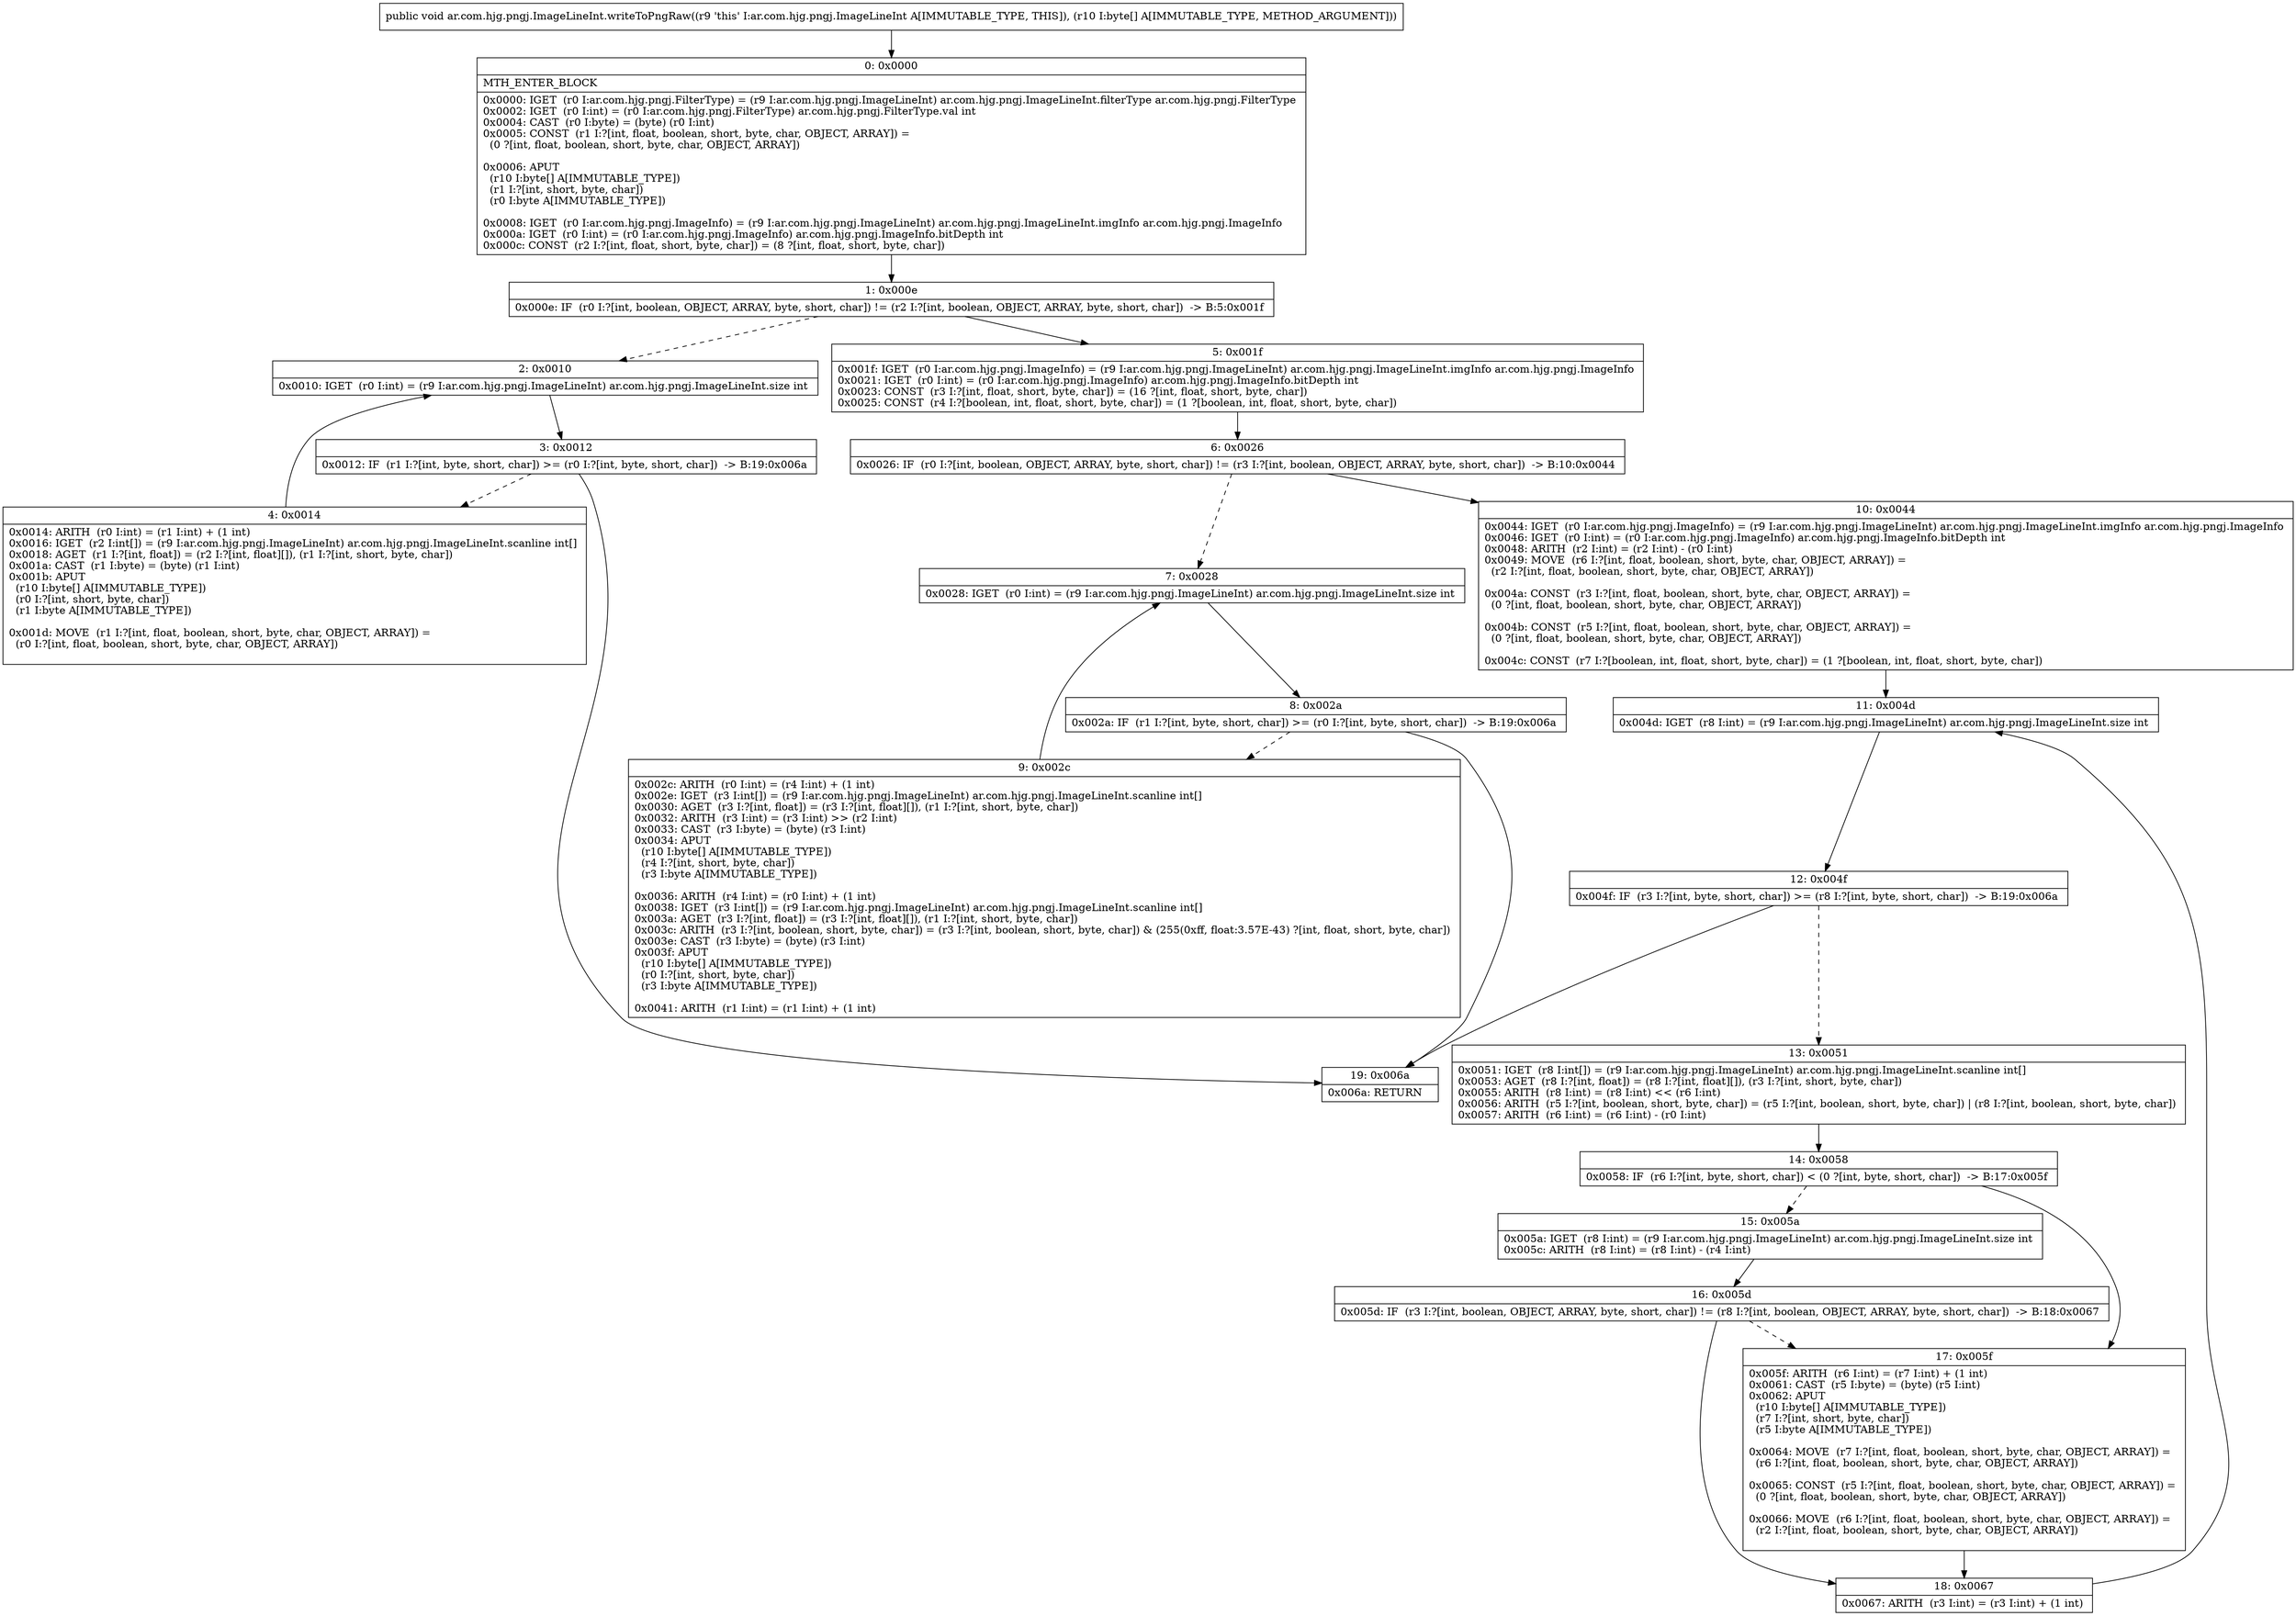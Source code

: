 digraph "CFG forar.com.hjg.pngj.ImageLineInt.writeToPngRaw([B)V" {
Node_0 [shape=record,label="{0\:\ 0x0000|MTH_ENTER_BLOCK\l|0x0000: IGET  (r0 I:ar.com.hjg.pngj.FilterType) = (r9 I:ar.com.hjg.pngj.ImageLineInt) ar.com.hjg.pngj.ImageLineInt.filterType ar.com.hjg.pngj.FilterType \l0x0002: IGET  (r0 I:int) = (r0 I:ar.com.hjg.pngj.FilterType) ar.com.hjg.pngj.FilterType.val int \l0x0004: CAST  (r0 I:byte) = (byte) (r0 I:int) \l0x0005: CONST  (r1 I:?[int, float, boolean, short, byte, char, OBJECT, ARRAY]) = \l  (0 ?[int, float, boolean, short, byte, char, OBJECT, ARRAY])\l \l0x0006: APUT  \l  (r10 I:byte[] A[IMMUTABLE_TYPE])\l  (r1 I:?[int, short, byte, char])\l  (r0 I:byte A[IMMUTABLE_TYPE])\l \l0x0008: IGET  (r0 I:ar.com.hjg.pngj.ImageInfo) = (r9 I:ar.com.hjg.pngj.ImageLineInt) ar.com.hjg.pngj.ImageLineInt.imgInfo ar.com.hjg.pngj.ImageInfo \l0x000a: IGET  (r0 I:int) = (r0 I:ar.com.hjg.pngj.ImageInfo) ar.com.hjg.pngj.ImageInfo.bitDepth int \l0x000c: CONST  (r2 I:?[int, float, short, byte, char]) = (8 ?[int, float, short, byte, char]) \l}"];
Node_1 [shape=record,label="{1\:\ 0x000e|0x000e: IF  (r0 I:?[int, boolean, OBJECT, ARRAY, byte, short, char]) != (r2 I:?[int, boolean, OBJECT, ARRAY, byte, short, char])  \-\> B:5:0x001f \l}"];
Node_2 [shape=record,label="{2\:\ 0x0010|0x0010: IGET  (r0 I:int) = (r9 I:ar.com.hjg.pngj.ImageLineInt) ar.com.hjg.pngj.ImageLineInt.size int \l}"];
Node_3 [shape=record,label="{3\:\ 0x0012|0x0012: IF  (r1 I:?[int, byte, short, char]) \>= (r0 I:?[int, byte, short, char])  \-\> B:19:0x006a \l}"];
Node_4 [shape=record,label="{4\:\ 0x0014|0x0014: ARITH  (r0 I:int) = (r1 I:int) + (1 int) \l0x0016: IGET  (r2 I:int[]) = (r9 I:ar.com.hjg.pngj.ImageLineInt) ar.com.hjg.pngj.ImageLineInt.scanline int[] \l0x0018: AGET  (r1 I:?[int, float]) = (r2 I:?[int, float][]), (r1 I:?[int, short, byte, char]) \l0x001a: CAST  (r1 I:byte) = (byte) (r1 I:int) \l0x001b: APUT  \l  (r10 I:byte[] A[IMMUTABLE_TYPE])\l  (r0 I:?[int, short, byte, char])\l  (r1 I:byte A[IMMUTABLE_TYPE])\l \l0x001d: MOVE  (r1 I:?[int, float, boolean, short, byte, char, OBJECT, ARRAY]) = \l  (r0 I:?[int, float, boolean, short, byte, char, OBJECT, ARRAY])\l \l}"];
Node_5 [shape=record,label="{5\:\ 0x001f|0x001f: IGET  (r0 I:ar.com.hjg.pngj.ImageInfo) = (r9 I:ar.com.hjg.pngj.ImageLineInt) ar.com.hjg.pngj.ImageLineInt.imgInfo ar.com.hjg.pngj.ImageInfo \l0x0021: IGET  (r0 I:int) = (r0 I:ar.com.hjg.pngj.ImageInfo) ar.com.hjg.pngj.ImageInfo.bitDepth int \l0x0023: CONST  (r3 I:?[int, float, short, byte, char]) = (16 ?[int, float, short, byte, char]) \l0x0025: CONST  (r4 I:?[boolean, int, float, short, byte, char]) = (1 ?[boolean, int, float, short, byte, char]) \l}"];
Node_6 [shape=record,label="{6\:\ 0x0026|0x0026: IF  (r0 I:?[int, boolean, OBJECT, ARRAY, byte, short, char]) != (r3 I:?[int, boolean, OBJECT, ARRAY, byte, short, char])  \-\> B:10:0x0044 \l}"];
Node_7 [shape=record,label="{7\:\ 0x0028|0x0028: IGET  (r0 I:int) = (r9 I:ar.com.hjg.pngj.ImageLineInt) ar.com.hjg.pngj.ImageLineInt.size int \l}"];
Node_8 [shape=record,label="{8\:\ 0x002a|0x002a: IF  (r1 I:?[int, byte, short, char]) \>= (r0 I:?[int, byte, short, char])  \-\> B:19:0x006a \l}"];
Node_9 [shape=record,label="{9\:\ 0x002c|0x002c: ARITH  (r0 I:int) = (r4 I:int) + (1 int) \l0x002e: IGET  (r3 I:int[]) = (r9 I:ar.com.hjg.pngj.ImageLineInt) ar.com.hjg.pngj.ImageLineInt.scanline int[] \l0x0030: AGET  (r3 I:?[int, float]) = (r3 I:?[int, float][]), (r1 I:?[int, short, byte, char]) \l0x0032: ARITH  (r3 I:int) = (r3 I:int) \>\> (r2 I:int) \l0x0033: CAST  (r3 I:byte) = (byte) (r3 I:int) \l0x0034: APUT  \l  (r10 I:byte[] A[IMMUTABLE_TYPE])\l  (r4 I:?[int, short, byte, char])\l  (r3 I:byte A[IMMUTABLE_TYPE])\l \l0x0036: ARITH  (r4 I:int) = (r0 I:int) + (1 int) \l0x0038: IGET  (r3 I:int[]) = (r9 I:ar.com.hjg.pngj.ImageLineInt) ar.com.hjg.pngj.ImageLineInt.scanline int[] \l0x003a: AGET  (r3 I:?[int, float]) = (r3 I:?[int, float][]), (r1 I:?[int, short, byte, char]) \l0x003c: ARITH  (r3 I:?[int, boolean, short, byte, char]) = (r3 I:?[int, boolean, short, byte, char]) & (255(0xff, float:3.57E\-43) ?[int, float, short, byte, char]) \l0x003e: CAST  (r3 I:byte) = (byte) (r3 I:int) \l0x003f: APUT  \l  (r10 I:byte[] A[IMMUTABLE_TYPE])\l  (r0 I:?[int, short, byte, char])\l  (r3 I:byte A[IMMUTABLE_TYPE])\l \l0x0041: ARITH  (r1 I:int) = (r1 I:int) + (1 int) \l}"];
Node_10 [shape=record,label="{10\:\ 0x0044|0x0044: IGET  (r0 I:ar.com.hjg.pngj.ImageInfo) = (r9 I:ar.com.hjg.pngj.ImageLineInt) ar.com.hjg.pngj.ImageLineInt.imgInfo ar.com.hjg.pngj.ImageInfo \l0x0046: IGET  (r0 I:int) = (r0 I:ar.com.hjg.pngj.ImageInfo) ar.com.hjg.pngj.ImageInfo.bitDepth int \l0x0048: ARITH  (r2 I:int) = (r2 I:int) \- (r0 I:int) \l0x0049: MOVE  (r6 I:?[int, float, boolean, short, byte, char, OBJECT, ARRAY]) = \l  (r2 I:?[int, float, boolean, short, byte, char, OBJECT, ARRAY])\l \l0x004a: CONST  (r3 I:?[int, float, boolean, short, byte, char, OBJECT, ARRAY]) = \l  (0 ?[int, float, boolean, short, byte, char, OBJECT, ARRAY])\l \l0x004b: CONST  (r5 I:?[int, float, boolean, short, byte, char, OBJECT, ARRAY]) = \l  (0 ?[int, float, boolean, short, byte, char, OBJECT, ARRAY])\l \l0x004c: CONST  (r7 I:?[boolean, int, float, short, byte, char]) = (1 ?[boolean, int, float, short, byte, char]) \l}"];
Node_11 [shape=record,label="{11\:\ 0x004d|0x004d: IGET  (r8 I:int) = (r9 I:ar.com.hjg.pngj.ImageLineInt) ar.com.hjg.pngj.ImageLineInt.size int \l}"];
Node_12 [shape=record,label="{12\:\ 0x004f|0x004f: IF  (r3 I:?[int, byte, short, char]) \>= (r8 I:?[int, byte, short, char])  \-\> B:19:0x006a \l}"];
Node_13 [shape=record,label="{13\:\ 0x0051|0x0051: IGET  (r8 I:int[]) = (r9 I:ar.com.hjg.pngj.ImageLineInt) ar.com.hjg.pngj.ImageLineInt.scanline int[] \l0x0053: AGET  (r8 I:?[int, float]) = (r8 I:?[int, float][]), (r3 I:?[int, short, byte, char]) \l0x0055: ARITH  (r8 I:int) = (r8 I:int) \<\< (r6 I:int) \l0x0056: ARITH  (r5 I:?[int, boolean, short, byte, char]) = (r5 I:?[int, boolean, short, byte, char]) \| (r8 I:?[int, boolean, short, byte, char]) \l0x0057: ARITH  (r6 I:int) = (r6 I:int) \- (r0 I:int) \l}"];
Node_14 [shape=record,label="{14\:\ 0x0058|0x0058: IF  (r6 I:?[int, byte, short, char]) \< (0 ?[int, byte, short, char])  \-\> B:17:0x005f \l}"];
Node_15 [shape=record,label="{15\:\ 0x005a|0x005a: IGET  (r8 I:int) = (r9 I:ar.com.hjg.pngj.ImageLineInt) ar.com.hjg.pngj.ImageLineInt.size int \l0x005c: ARITH  (r8 I:int) = (r8 I:int) \- (r4 I:int) \l}"];
Node_16 [shape=record,label="{16\:\ 0x005d|0x005d: IF  (r3 I:?[int, boolean, OBJECT, ARRAY, byte, short, char]) != (r8 I:?[int, boolean, OBJECT, ARRAY, byte, short, char])  \-\> B:18:0x0067 \l}"];
Node_17 [shape=record,label="{17\:\ 0x005f|0x005f: ARITH  (r6 I:int) = (r7 I:int) + (1 int) \l0x0061: CAST  (r5 I:byte) = (byte) (r5 I:int) \l0x0062: APUT  \l  (r10 I:byte[] A[IMMUTABLE_TYPE])\l  (r7 I:?[int, short, byte, char])\l  (r5 I:byte A[IMMUTABLE_TYPE])\l \l0x0064: MOVE  (r7 I:?[int, float, boolean, short, byte, char, OBJECT, ARRAY]) = \l  (r6 I:?[int, float, boolean, short, byte, char, OBJECT, ARRAY])\l \l0x0065: CONST  (r5 I:?[int, float, boolean, short, byte, char, OBJECT, ARRAY]) = \l  (0 ?[int, float, boolean, short, byte, char, OBJECT, ARRAY])\l \l0x0066: MOVE  (r6 I:?[int, float, boolean, short, byte, char, OBJECT, ARRAY]) = \l  (r2 I:?[int, float, boolean, short, byte, char, OBJECT, ARRAY])\l \l}"];
Node_18 [shape=record,label="{18\:\ 0x0067|0x0067: ARITH  (r3 I:int) = (r3 I:int) + (1 int) \l}"];
Node_19 [shape=record,label="{19\:\ 0x006a|0x006a: RETURN   \l}"];
MethodNode[shape=record,label="{public void ar.com.hjg.pngj.ImageLineInt.writeToPngRaw((r9 'this' I:ar.com.hjg.pngj.ImageLineInt A[IMMUTABLE_TYPE, THIS]), (r10 I:byte[] A[IMMUTABLE_TYPE, METHOD_ARGUMENT])) }"];
MethodNode -> Node_0;
Node_0 -> Node_1;
Node_1 -> Node_2[style=dashed];
Node_1 -> Node_5;
Node_2 -> Node_3;
Node_3 -> Node_4[style=dashed];
Node_3 -> Node_19;
Node_4 -> Node_2;
Node_5 -> Node_6;
Node_6 -> Node_7[style=dashed];
Node_6 -> Node_10;
Node_7 -> Node_8;
Node_8 -> Node_9[style=dashed];
Node_8 -> Node_19;
Node_9 -> Node_7;
Node_10 -> Node_11;
Node_11 -> Node_12;
Node_12 -> Node_13[style=dashed];
Node_12 -> Node_19;
Node_13 -> Node_14;
Node_14 -> Node_15[style=dashed];
Node_14 -> Node_17;
Node_15 -> Node_16;
Node_16 -> Node_17[style=dashed];
Node_16 -> Node_18;
Node_17 -> Node_18;
Node_18 -> Node_11;
}

